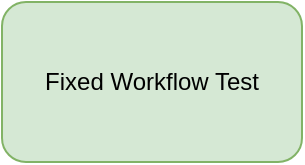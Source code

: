 <mxfile version="21.2.9" type="device"><diagram name="Final Test" id="final-test"><mxGraphModel><root><mxCell id="0"/><mxCell id="1" parent="0"/><mxCell id="2" value="Fixed Workflow Test" style="rounded=1;whiteSpace=wrap;html=1;fillColor=#d5e8d4;strokeColor=#82b366;" vertex="1" parent="1"><mxGeometry x="350" y="230" width="150" height="80" as="geometry"/></mxCell></root></mxGraphModel></diagram></mxfile>
